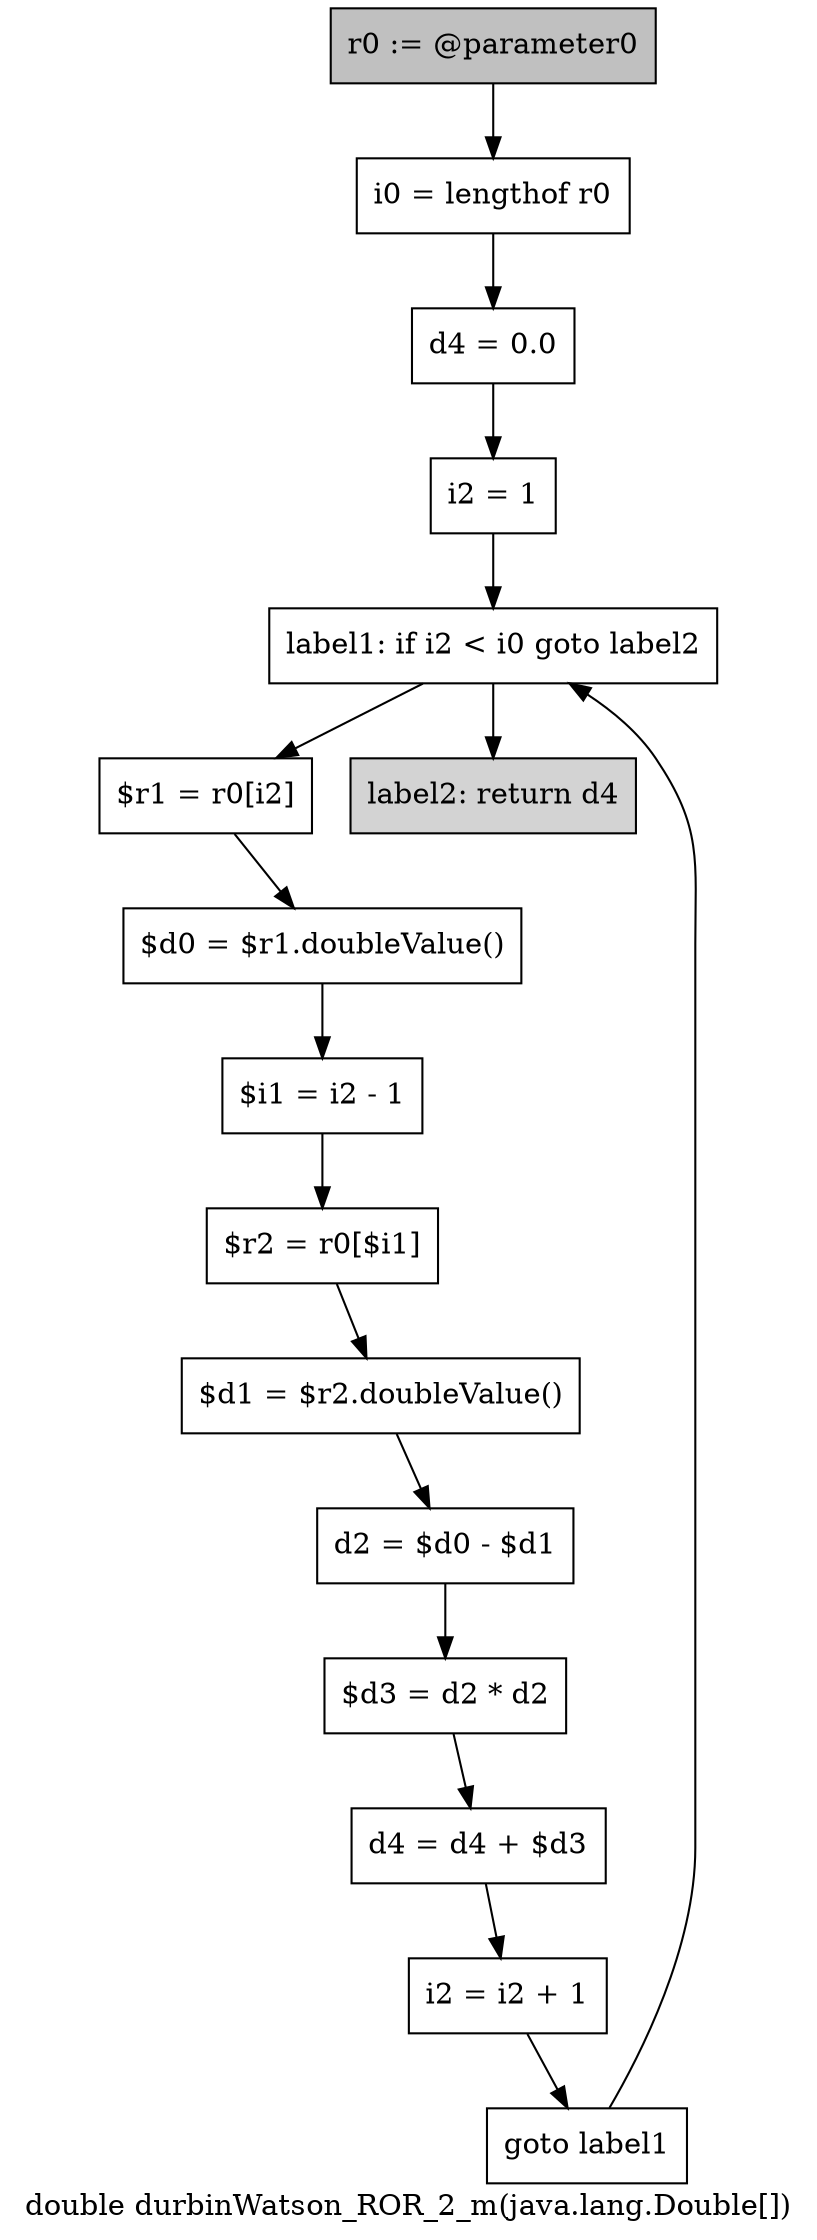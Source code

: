 digraph "double durbinWatson_ROR_2_m(java.lang.Double[])" {
    label="double durbinWatson_ROR_2_m(java.lang.Double[])";
    node [shape=box];
    "0" [style=filled,fillcolor=gray,label="r0 := @parameter0",];
    "1" [label="i0 = lengthof r0",];
    "0"->"1";
    "2" [label="d4 = 0.0",];
    "1"->"2";
    "3" [label="i2 = 1",];
    "2"->"3";
    "4" [label="label1: if i2 < i0 goto label2",];
    "3"->"4";
    "5" [label="$r1 = r0[i2]",];
    "4"->"5";
    "15" [style=filled,fillcolor=lightgray,label="label2: return d4",];
    "4"->"15";
    "6" [label="$d0 = $r1.doubleValue()",];
    "5"->"6";
    "7" [label="$i1 = i2 - 1",];
    "6"->"7";
    "8" [label="$r2 = r0[$i1]",];
    "7"->"8";
    "9" [label="$d1 = $r2.doubleValue()",];
    "8"->"9";
    "10" [label="d2 = $d0 - $d1",];
    "9"->"10";
    "11" [label="$d3 = d2 * d2",];
    "10"->"11";
    "12" [label="d4 = d4 + $d3",];
    "11"->"12";
    "13" [label="i2 = i2 + 1",];
    "12"->"13";
    "14" [label="goto label1",];
    "13"->"14";
    "14"->"4";
}
